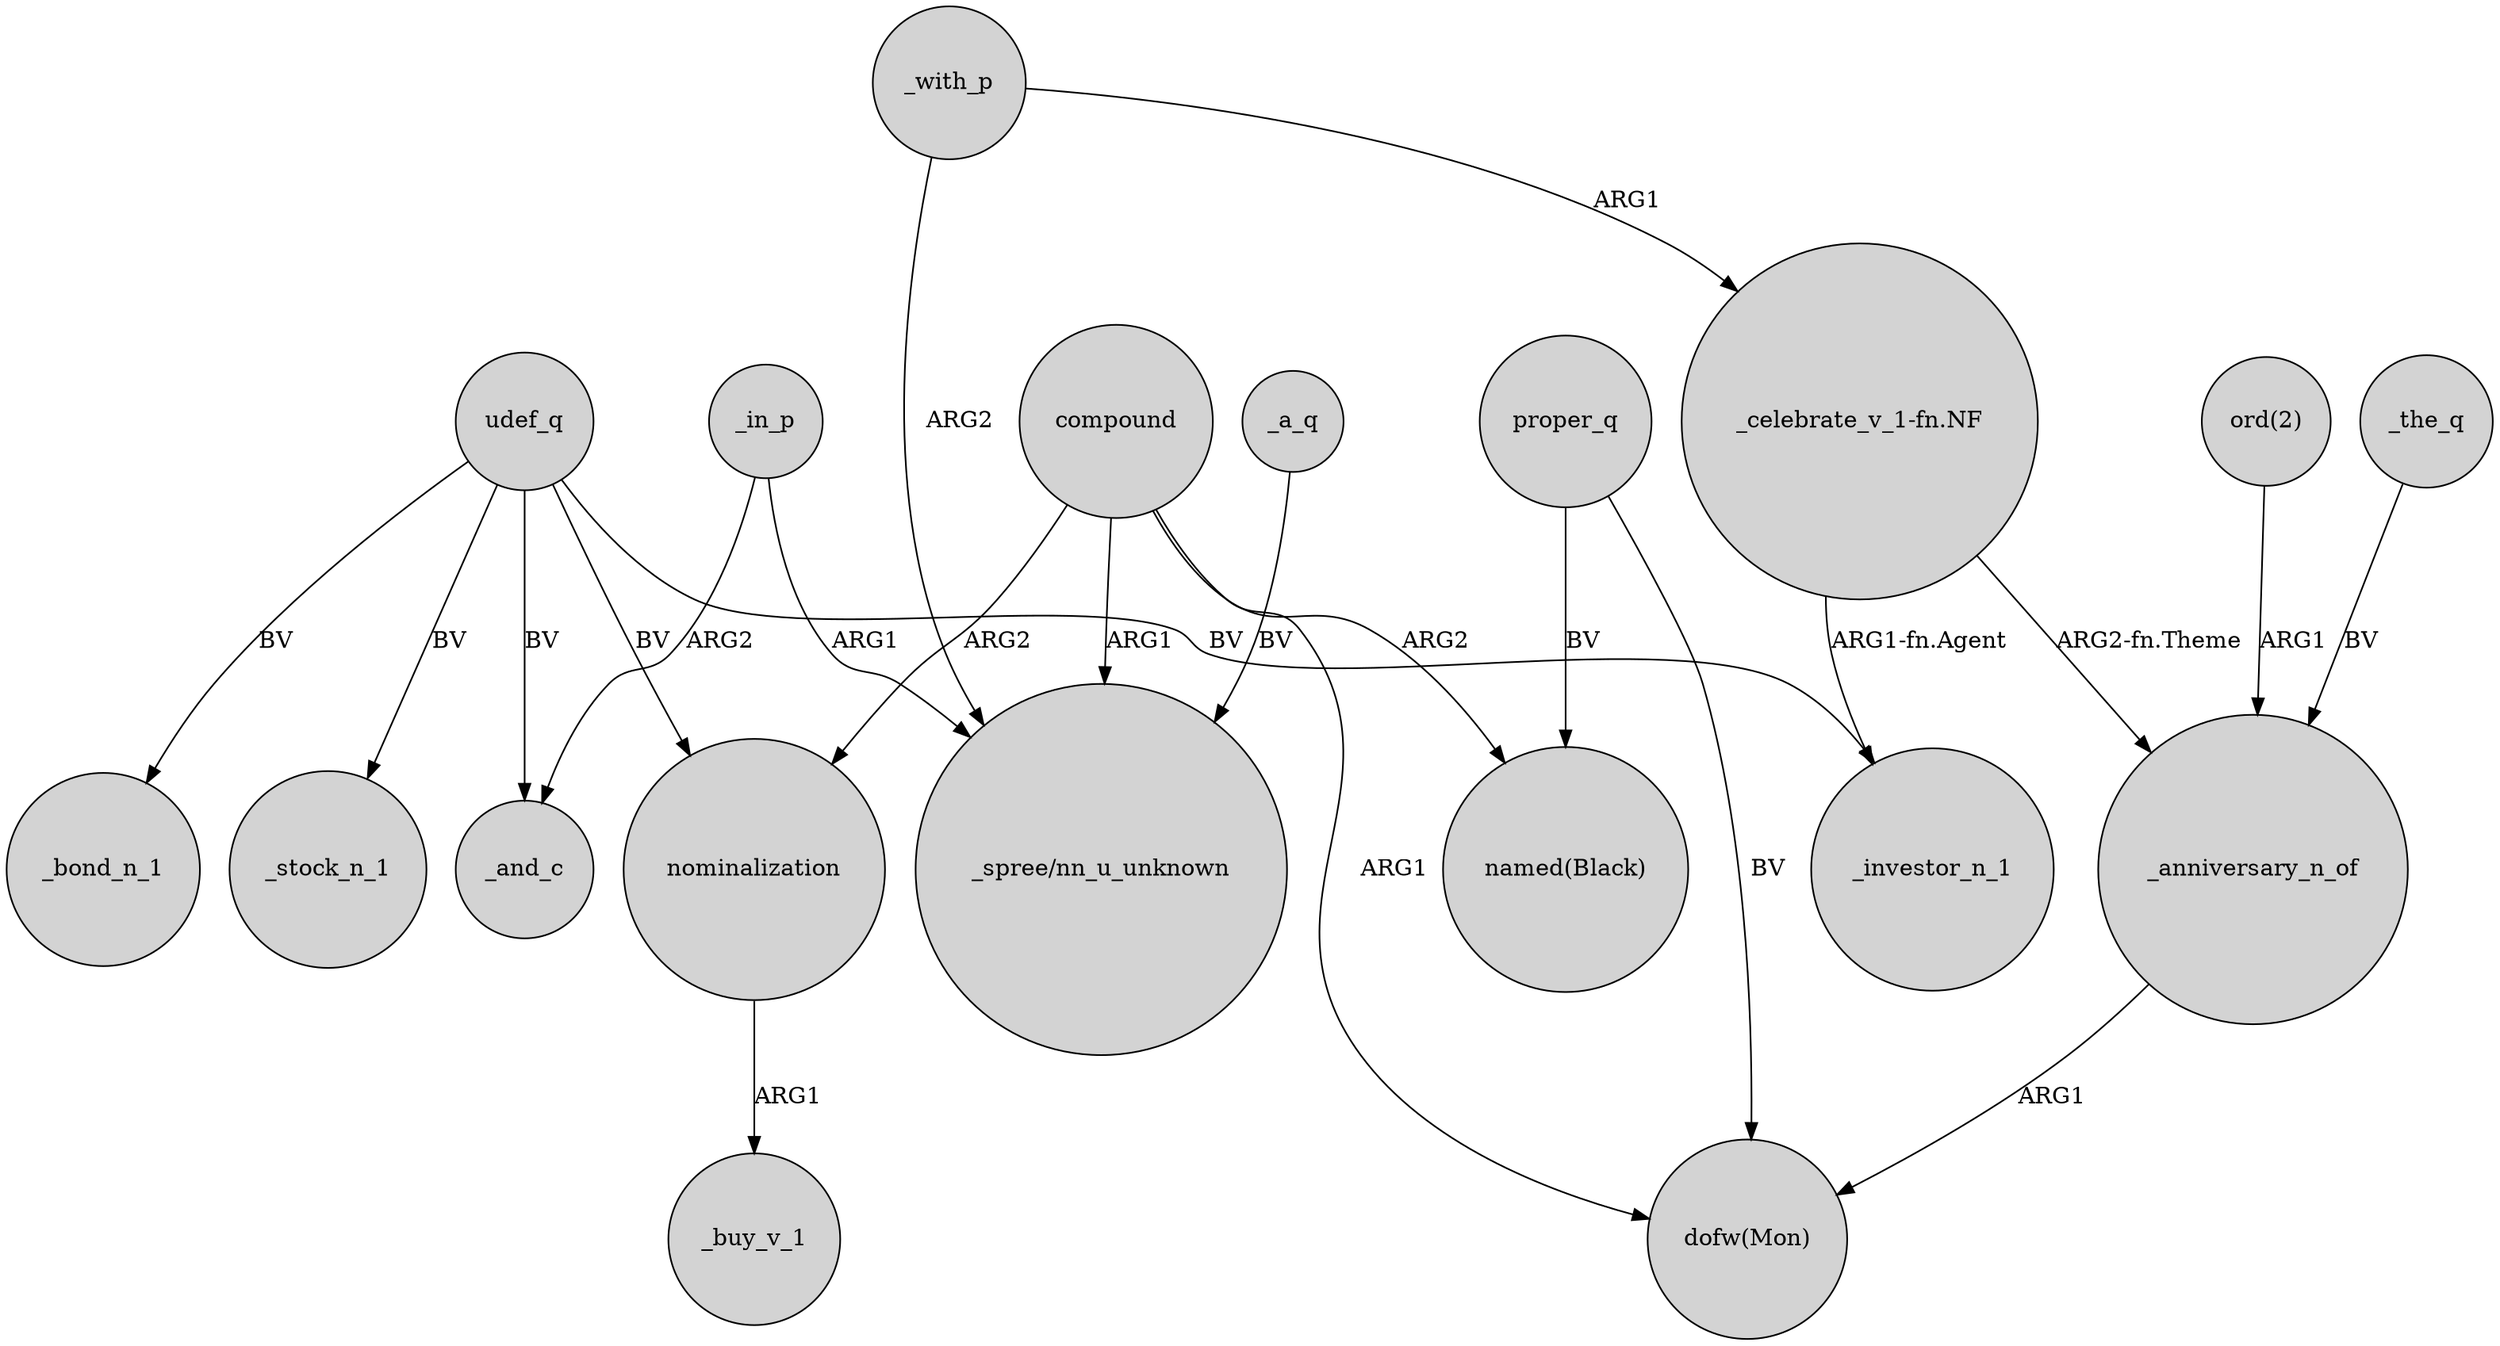 digraph {
	node [shape=circle style=filled]
	"_celebrate_v_1-fn.NF" -> _investor_n_1 [label="ARG1-fn.Agent"]
	_a_q -> "_spree/nn_u_unknown" [label=BV]
	"ord(2)" -> _anniversary_n_of [label=ARG1]
	udef_q -> _investor_n_1 [label=BV]
	compound -> "_spree/nn_u_unknown" [label=ARG1]
	_with_p -> "_celebrate_v_1-fn.NF" [label=ARG1]
	compound -> nominalization [label=ARG2]
	nominalization -> _buy_v_1 [label=ARG1]
	proper_q -> "named(Black)" [label=BV]
	_in_p -> "_spree/nn_u_unknown" [label=ARG1]
	udef_q -> _bond_n_1 [label=BV]
	udef_q -> _stock_n_1 [label=BV]
	_the_q -> _anniversary_n_of [label=BV]
	_anniversary_n_of -> "dofw(Mon)" [label=ARG1]
	proper_q -> "dofw(Mon)" [label=BV]
	udef_q -> nominalization [label=BV]
	_with_p -> "_spree/nn_u_unknown" [label=ARG2]
	"_celebrate_v_1-fn.NF" -> _anniversary_n_of [label="ARG2-fn.Theme"]
	udef_q -> _and_c [label=BV]
	_in_p -> _and_c [label=ARG2]
	compound -> "dofw(Mon)" [label=ARG1]
	compound -> "named(Black)" [label=ARG2]
}
